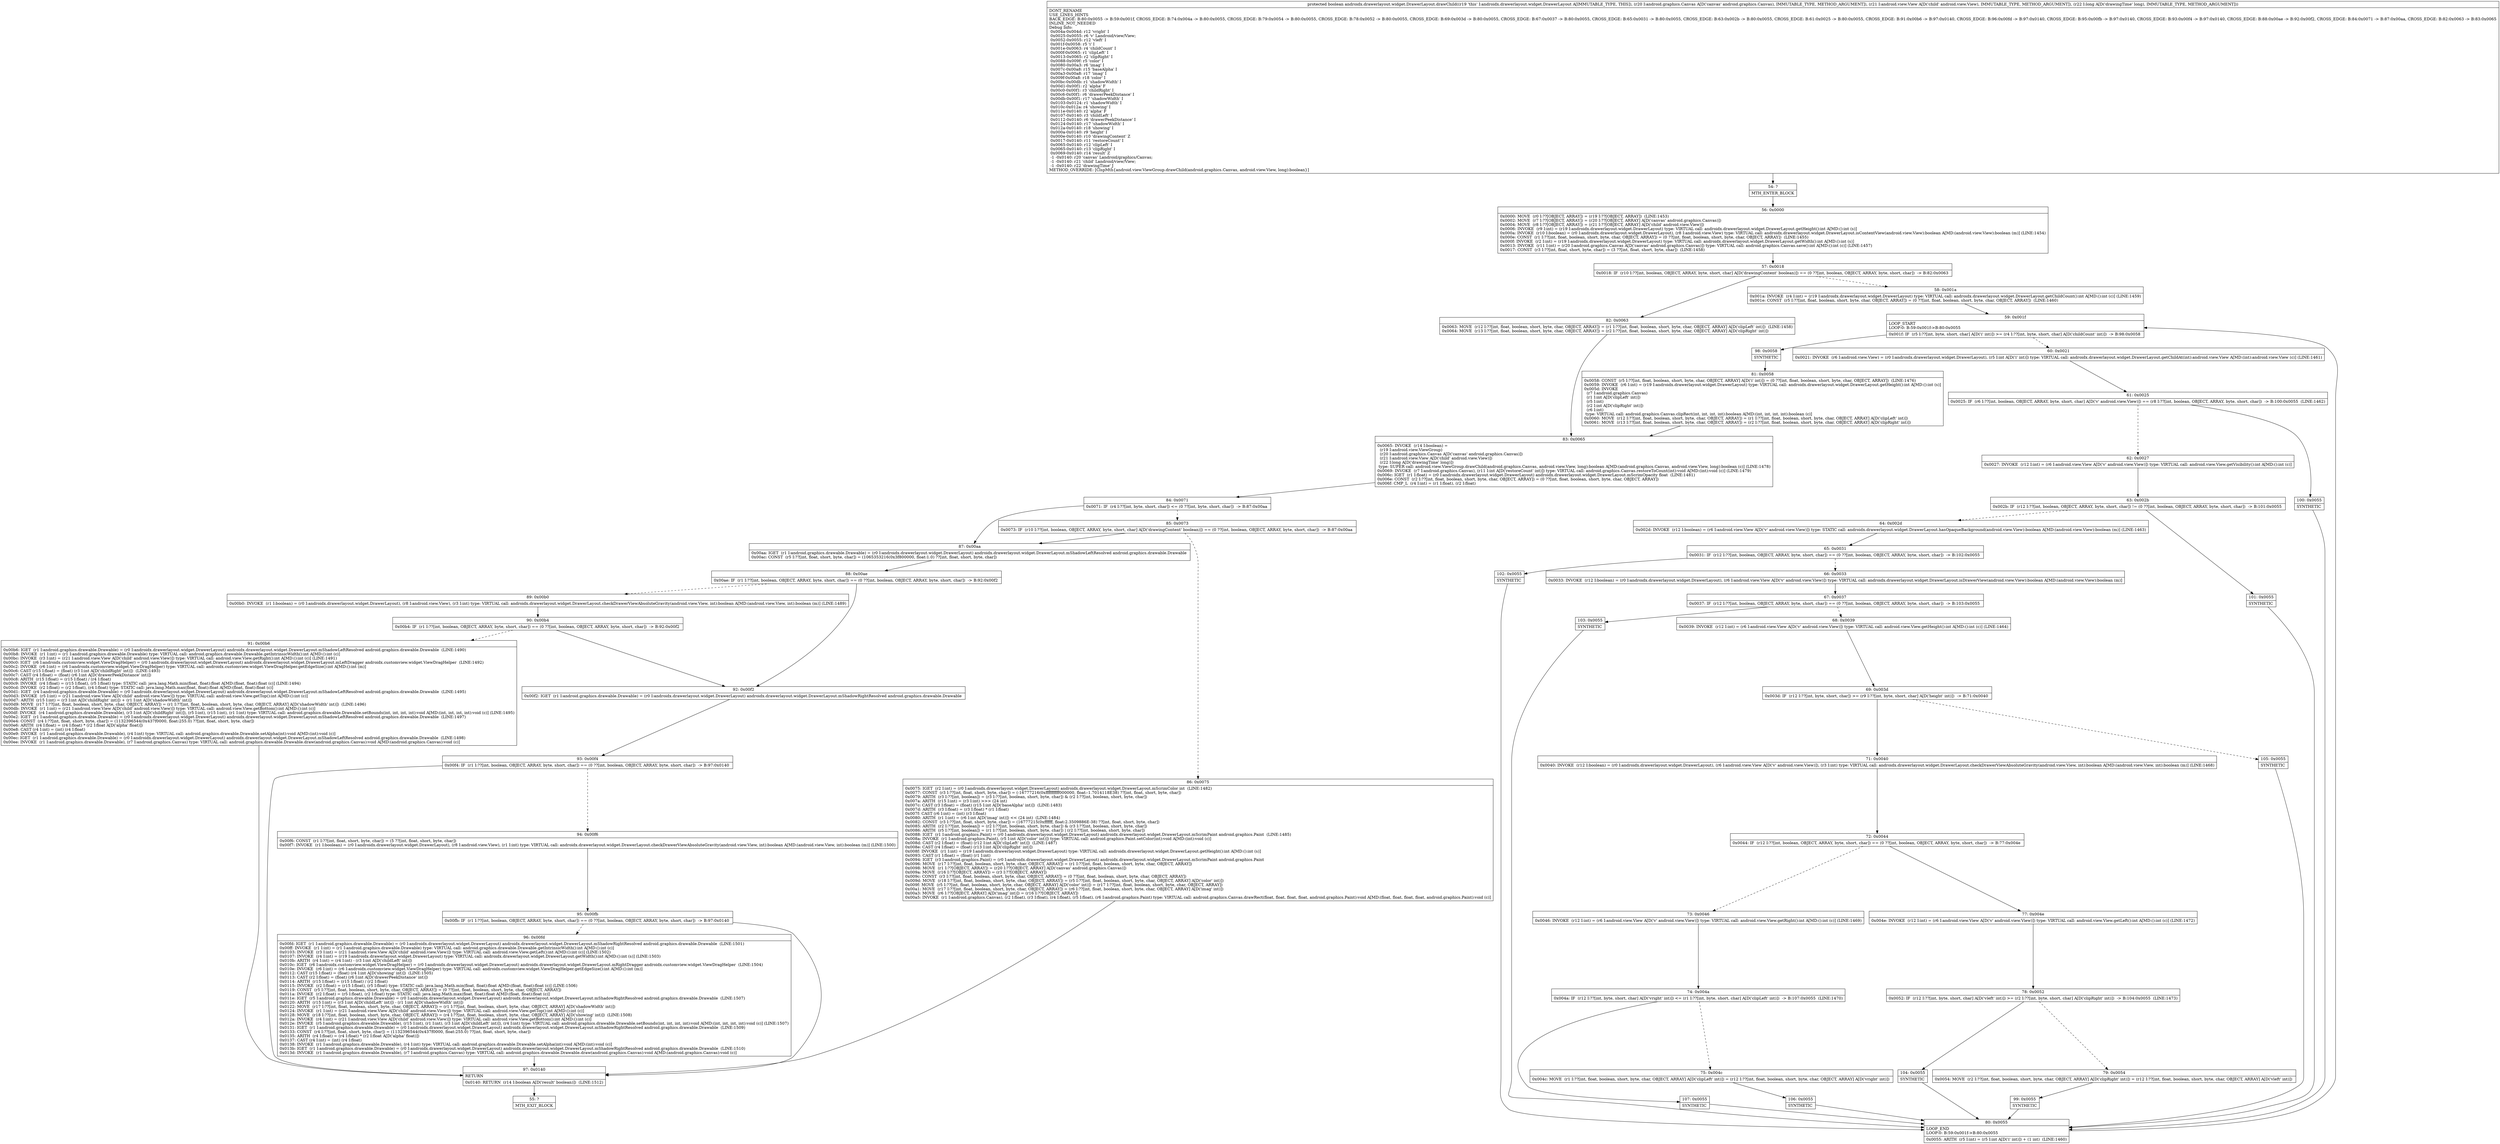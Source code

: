 digraph "CFG forandroidx.drawerlayout.widget.DrawerLayout.drawChild(Landroid\/graphics\/Canvas;Landroid\/view\/View;J)Z" {
Node_54 [shape=record,label="{54\:\ ?|MTH_ENTER_BLOCK\l}"];
Node_56 [shape=record,label="{56\:\ 0x0000|0x0000: MOVE  (r0 I:??[OBJECT, ARRAY]) = (r19 I:??[OBJECT, ARRAY])  (LINE:1453)\l0x0002: MOVE  (r7 I:??[OBJECT, ARRAY]) = (r20 I:??[OBJECT, ARRAY] A[D('canvas' android.graphics.Canvas)]) \l0x0004: MOVE  (r8 I:??[OBJECT, ARRAY]) = (r21 I:??[OBJECT, ARRAY] A[D('child' android.view.View)]) \l0x0006: INVOKE  (r9 I:int) = (r19 I:androidx.drawerlayout.widget.DrawerLayout) type: VIRTUAL call: androidx.drawerlayout.widget.DrawerLayout.getHeight():int A[MD:():int (s)]\l0x000a: INVOKE  (r10 I:boolean) = (r0 I:androidx.drawerlayout.widget.DrawerLayout), (r8 I:android.view.View) type: VIRTUAL call: androidx.drawerlayout.widget.DrawerLayout.isContentView(android.view.View):boolean A[MD:(android.view.View):boolean (m)] (LINE:1454)\l0x000e: CONST  (r1 I:??[int, float, boolean, short, byte, char, OBJECT, ARRAY]) = (0 ??[int, float, boolean, short, byte, char, OBJECT, ARRAY])  (LINE:1455)\l0x000f: INVOKE  (r2 I:int) = (r19 I:androidx.drawerlayout.widget.DrawerLayout) type: VIRTUAL call: androidx.drawerlayout.widget.DrawerLayout.getWidth():int A[MD:():int (s)]\l0x0013: INVOKE  (r11 I:int) = (r20 I:android.graphics.Canvas A[D('canvas' android.graphics.Canvas)]) type: VIRTUAL call: android.graphics.Canvas.save():int A[MD:():int (c)] (LINE:1457)\l0x0017: CONST  (r3 I:??[int, float, short, byte, char]) = (3 ??[int, float, short, byte, char])  (LINE:1458)\l}"];
Node_57 [shape=record,label="{57\:\ 0x0018|0x0018: IF  (r10 I:??[int, boolean, OBJECT, ARRAY, byte, short, char] A[D('drawingContent' boolean)]) == (0 ??[int, boolean, OBJECT, ARRAY, byte, short, char])  \-\> B:82:0x0063 \l}"];
Node_58 [shape=record,label="{58\:\ 0x001a|0x001a: INVOKE  (r4 I:int) = (r19 I:androidx.drawerlayout.widget.DrawerLayout) type: VIRTUAL call: androidx.drawerlayout.widget.DrawerLayout.getChildCount():int A[MD:():int (c)] (LINE:1459)\l0x001e: CONST  (r5 I:??[int, float, boolean, short, byte, char, OBJECT, ARRAY]) = (0 ??[int, float, boolean, short, byte, char, OBJECT, ARRAY])  (LINE:1460)\l}"];
Node_59 [shape=record,label="{59\:\ 0x001f|LOOP_START\lLOOP:0: B:59:0x001f\-\>B:80:0x0055\l|0x001f: IF  (r5 I:??[int, byte, short, char] A[D('i' int)]) \>= (r4 I:??[int, byte, short, char] A[D('childCount' int)])  \-\> B:98:0x0058 \l}"];
Node_60 [shape=record,label="{60\:\ 0x0021|0x0021: INVOKE  (r6 I:android.view.View) = (r0 I:androidx.drawerlayout.widget.DrawerLayout), (r5 I:int A[D('i' int)]) type: VIRTUAL call: androidx.drawerlayout.widget.DrawerLayout.getChildAt(int):android.view.View A[MD:(int):android.view.View (c)] (LINE:1461)\l}"];
Node_61 [shape=record,label="{61\:\ 0x0025|0x0025: IF  (r6 I:??[int, boolean, OBJECT, ARRAY, byte, short, char] A[D('v' android.view.View)]) == (r8 I:??[int, boolean, OBJECT, ARRAY, byte, short, char])  \-\> B:100:0x0055  (LINE:1462)\l}"];
Node_62 [shape=record,label="{62\:\ 0x0027|0x0027: INVOKE  (r12 I:int) = (r6 I:android.view.View A[D('v' android.view.View)]) type: VIRTUAL call: android.view.View.getVisibility():int A[MD:():int (c)]\l}"];
Node_63 [shape=record,label="{63\:\ 0x002b|0x002b: IF  (r12 I:??[int, boolean, OBJECT, ARRAY, byte, short, char]) != (0 ??[int, boolean, OBJECT, ARRAY, byte, short, char])  \-\> B:101:0x0055 \l}"];
Node_64 [shape=record,label="{64\:\ 0x002d|0x002d: INVOKE  (r12 I:boolean) = (r6 I:android.view.View A[D('v' android.view.View)]) type: STATIC call: androidx.drawerlayout.widget.DrawerLayout.hasOpaqueBackground(android.view.View):boolean A[MD:(android.view.View):boolean (m)] (LINE:1463)\l}"];
Node_65 [shape=record,label="{65\:\ 0x0031|0x0031: IF  (r12 I:??[int, boolean, OBJECT, ARRAY, byte, short, char]) == (0 ??[int, boolean, OBJECT, ARRAY, byte, short, char])  \-\> B:102:0x0055 \l}"];
Node_66 [shape=record,label="{66\:\ 0x0033|0x0033: INVOKE  (r12 I:boolean) = (r0 I:androidx.drawerlayout.widget.DrawerLayout), (r6 I:android.view.View A[D('v' android.view.View)]) type: VIRTUAL call: androidx.drawerlayout.widget.DrawerLayout.isDrawerView(android.view.View):boolean A[MD:(android.view.View):boolean (m)]\l}"];
Node_67 [shape=record,label="{67\:\ 0x0037|0x0037: IF  (r12 I:??[int, boolean, OBJECT, ARRAY, byte, short, char]) == (0 ??[int, boolean, OBJECT, ARRAY, byte, short, char])  \-\> B:103:0x0055 \l}"];
Node_68 [shape=record,label="{68\:\ 0x0039|0x0039: INVOKE  (r12 I:int) = (r6 I:android.view.View A[D('v' android.view.View)]) type: VIRTUAL call: android.view.View.getHeight():int A[MD:():int (c)] (LINE:1464)\l}"];
Node_69 [shape=record,label="{69\:\ 0x003d|0x003d: IF  (r12 I:??[int, byte, short, char]) \>= (r9 I:??[int, byte, short, char] A[D('height' int)])  \-\> B:71:0x0040 \l}"];
Node_71 [shape=record,label="{71\:\ 0x0040|0x0040: INVOKE  (r12 I:boolean) = (r0 I:androidx.drawerlayout.widget.DrawerLayout), (r6 I:android.view.View A[D('v' android.view.View)]), (r3 I:int) type: VIRTUAL call: androidx.drawerlayout.widget.DrawerLayout.checkDrawerViewAbsoluteGravity(android.view.View, int):boolean A[MD:(android.view.View, int):boolean (m)] (LINE:1468)\l}"];
Node_72 [shape=record,label="{72\:\ 0x0044|0x0044: IF  (r12 I:??[int, boolean, OBJECT, ARRAY, byte, short, char]) == (0 ??[int, boolean, OBJECT, ARRAY, byte, short, char])  \-\> B:77:0x004e \l}"];
Node_73 [shape=record,label="{73\:\ 0x0046|0x0046: INVOKE  (r12 I:int) = (r6 I:android.view.View A[D('v' android.view.View)]) type: VIRTUAL call: android.view.View.getRight():int A[MD:():int (c)] (LINE:1469)\l}"];
Node_74 [shape=record,label="{74\:\ 0x004a|0x004a: IF  (r12 I:??[int, byte, short, char] A[D('vright' int)]) \<= (r1 I:??[int, byte, short, char] A[D('clipLeft' int)])  \-\> B:107:0x0055  (LINE:1470)\l}"];
Node_75 [shape=record,label="{75\:\ 0x004c|0x004c: MOVE  (r1 I:??[int, float, boolean, short, byte, char, OBJECT, ARRAY] A[D('clipLeft' int)]) = (r12 I:??[int, float, boolean, short, byte, char, OBJECT, ARRAY] A[D('vright' int)]) \l}"];
Node_106 [shape=record,label="{106\:\ 0x0055|SYNTHETIC\l}"];
Node_80 [shape=record,label="{80\:\ 0x0055|LOOP_END\lLOOP:0: B:59:0x001f\-\>B:80:0x0055\l|0x0055: ARITH  (r5 I:int) = (r5 I:int A[D('i' int)]) + (1 int)  (LINE:1460)\l}"];
Node_107 [shape=record,label="{107\:\ 0x0055|SYNTHETIC\l}"];
Node_77 [shape=record,label="{77\:\ 0x004e|0x004e: INVOKE  (r12 I:int) = (r6 I:android.view.View A[D('v' android.view.View)]) type: VIRTUAL call: android.view.View.getLeft():int A[MD:():int (c)] (LINE:1472)\l}"];
Node_78 [shape=record,label="{78\:\ 0x0052|0x0052: IF  (r12 I:??[int, byte, short, char] A[D('vleft' int)]) \>= (r2 I:??[int, byte, short, char] A[D('clipRight' int)])  \-\> B:104:0x0055  (LINE:1473)\l}"];
Node_79 [shape=record,label="{79\:\ 0x0054|0x0054: MOVE  (r2 I:??[int, float, boolean, short, byte, char, OBJECT, ARRAY] A[D('clipRight' int)]) = (r12 I:??[int, float, boolean, short, byte, char, OBJECT, ARRAY] A[D('vleft' int)]) \l}"];
Node_99 [shape=record,label="{99\:\ 0x0055|SYNTHETIC\l}"];
Node_104 [shape=record,label="{104\:\ 0x0055|SYNTHETIC\l}"];
Node_105 [shape=record,label="{105\:\ 0x0055|SYNTHETIC\l}"];
Node_103 [shape=record,label="{103\:\ 0x0055|SYNTHETIC\l}"];
Node_102 [shape=record,label="{102\:\ 0x0055|SYNTHETIC\l}"];
Node_101 [shape=record,label="{101\:\ 0x0055|SYNTHETIC\l}"];
Node_100 [shape=record,label="{100\:\ 0x0055|SYNTHETIC\l}"];
Node_98 [shape=record,label="{98\:\ 0x0058|SYNTHETIC\l}"];
Node_81 [shape=record,label="{81\:\ 0x0058|0x0058: CONST  (r5 I:??[int, float, boolean, short, byte, char, OBJECT, ARRAY] A[D('i' int)]) = (0 ??[int, float, boolean, short, byte, char, OBJECT, ARRAY])  (LINE:1476)\l0x0059: INVOKE  (r6 I:int) = (r19 I:androidx.drawerlayout.widget.DrawerLayout) type: VIRTUAL call: androidx.drawerlayout.widget.DrawerLayout.getHeight():int A[MD:():int (s)]\l0x005d: INVOKE  \l  (r7 I:android.graphics.Canvas)\l  (r1 I:int A[D('clipLeft' int)])\l  (r5 I:int)\l  (r2 I:int A[D('clipRight' int)])\l  (r6 I:int)\l type: VIRTUAL call: android.graphics.Canvas.clipRect(int, int, int, int):boolean A[MD:(int, int, int, int):boolean (c)]\l0x0060: MOVE  (r12 I:??[int, float, boolean, short, byte, char, OBJECT, ARRAY]) = (r1 I:??[int, float, boolean, short, byte, char, OBJECT, ARRAY] A[D('clipLeft' int)]) \l0x0061: MOVE  (r13 I:??[int, float, boolean, short, byte, char, OBJECT, ARRAY]) = (r2 I:??[int, float, boolean, short, byte, char, OBJECT, ARRAY] A[D('clipRight' int)]) \l}"];
Node_83 [shape=record,label="{83\:\ 0x0065|0x0065: INVOKE  (r14 I:boolean) = \l  (r19 I:android.view.ViewGroup)\l  (r20 I:android.graphics.Canvas A[D('canvas' android.graphics.Canvas)])\l  (r21 I:android.view.View A[D('child' android.view.View)])\l  (r22 I:long A[D('drawingTime' long)])\l type: SUPER call: android.view.ViewGroup.drawChild(android.graphics.Canvas, android.view.View, long):boolean A[MD:(android.graphics.Canvas, android.view.View, long):boolean (c)] (LINE:1478)\l0x0069: INVOKE  (r7 I:android.graphics.Canvas), (r11 I:int A[D('restoreCount' int)]) type: VIRTUAL call: android.graphics.Canvas.restoreToCount(int):void A[MD:(int):void (c)] (LINE:1479)\l0x006c: IGET  (r1 I:float) = (r0 I:androidx.drawerlayout.widget.DrawerLayout) androidx.drawerlayout.widget.DrawerLayout.mScrimOpacity float  (LINE:1481)\l0x006e: CONST  (r2 I:??[int, float, boolean, short, byte, char, OBJECT, ARRAY]) = (0 ??[int, float, boolean, short, byte, char, OBJECT, ARRAY]) \l0x006f: CMP_L  (r4 I:int) = (r1 I:float), (r2 I:float) \l}"];
Node_84 [shape=record,label="{84\:\ 0x0071|0x0071: IF  (r4 I:??[int, byte, short, char]) \<= (0 ??[int, byte, short, char])  \-\> B:87:0x00aa \l}"];
Node_85 [shape=record,label="{85\:\ 0x0073|0x0073: IF  (r10 I:??[int, boolean, OBJECT, ARRAY, byte, short, char] A[D('drawingContent' boolean)]) == (0 ??[int, boolean, OBJECT, ARRAY, byte, short, char])  \-\> B:87:0x00aa \l}"];
Node_86 [shape=record,label="{86\:\ 0x0075|0x0075: IGET  (r2 I:int) = (r0 I:androidx.drawerlayout.widget.DrawerLayout) androidx.drawerlayout.widget.DrawerLayout.mScrimColor int  (LINE:1482)\l0x0077: CONST  (r3 I:??[int, float, short, byte, char]) = (\-16777216(0xffffffffff000000, float:\-1.7014118E38) ??[int, float, short, byte, char]) \l0x0079: ARITH  (r3 I:??[int, boolean]) = (r3 I:??[int, boolean, short, byte, char]) & (r2 I:??[int, boolean, short, byte, char]) \l0x007a: ARITH  (r15 I:int) = (r3 I:int) \>\>\> (24 int) \l0x007c: CAST (r3 I:float) = (float) (r15 I:int A[D('baseAlpha' int)])  (LINE:1483)\l0x007d: ARITH  (r3 I:float) = (r3 I:float) * (r1 I:float) \l0x007f: CAST (r6 I:int) = (int) (r3 I:float) \l0x0080: ARITH  (r1 I:int) = (r6 I:int A[D('imag' int)]) \<\< (24 int)  (LINE:1484)\l0x0082: CONST  (r3 I:??[int, float, short, byte, char]) = (16777215(0xffffff, float:2.3509886E\-38) ??[int, float, short, byte, char]) \l0x0085: ARITH  (r2 I:??[int, boolean]) = (r2 I:??[int, boolean, short, byte, char]) & (r3 I:??[int, boolean, short, byte, char]) \l0x0086: ARITH  (r5 I:??[int, boolean]) = (r1 I:??[int, boolean, short, byte, char]) \| (r2 I:??[int, boolean, short, byte, char]) \l0x0088: IGET  (r1 I:android.graphics.Paint) = (r0 I:androidx.drawerlayout.widget.DrawerLayout) androidx.drawerlayout.widget.DrawerLayout.mScrimPaint android.graphics.Paint  (LINE:1485)\l0x008a: INVOKE  (r1 I:android.graphics.Paint), (r5 I:int A[D('color' int)]) type: VIRTUAL call: android.graphics.Paint.setColor(int):void A[MD:(int):void (c)]\l0x008d: CAST (r2 I:float) = (float) (r12 I:int A[D('clipLeft' int)])  (LINE:1487)\l0x008e: CAST (r4 I:float) = (float) (r13 I:int A[D('clipRight' int)]) \l0x008f: INVOKE  (r1 I:int) = (r19 I:androidx.drawerlayout.widget.DrawerLayout) type: VIRTUAL call: androidx.drawerlayout.widget.DrawerLayout.getHeight():int A[MD:():int (s)]\l0x0093: CAST (r1 I:float) = (float) (r1 I:int) \l0x0094: IGET  (r3 I:android.graphics.Paint) = (r0 I:androidx.drawerlayout.widget.DrawerLayout) androidx.drawerlayout.widget.DrawerLayout.mScrimPaint android.graphics.Paint \l0x0096: MOVE  (r17 I:??[int, float, boolean, short, byte, char, OBJECT, ARRAY]) = (r1 I:??[int, float, boolean, short, byte, char, OBJECT, ARRAY]) \l0x0098: MOVE  (r1 I:??[OBJECT, ARRAY]) = (r20 I:??[OBJECT, ARRAY] A[D('canvas' android.graphics.Canvas)]) \l0x009a: MOVE  (r16 I:??[OBJECT, ARRAY]) = (r3 I:??[OBJECT, ARRAY]) \l0x009c: CONST  (r3 I:??[int, float, boolean, short, byte, char, OBJECT, ARRAY]) = (0 ??[int, float, boolean, short, byte, char, OBJECT, ARRAY]) \l0x009d: MOVE  (r18 I:??[int, float, boolean, short, byte, char, OBJECT, ARRAY]) = (r5 I:??[int, float, boolean, short, byte, char, OBJECT, ARRAY] A[D('color' int)]) \l0x009f: MOVE  (r5 I:??[int, float, boolean, short, byte, char, OBJECT, ARRAY] A[D('color' int)]) = (r17 I:??[int, float, boolean, short, byte, char, OBJECT, ARRAY]) \l0x00a1: MOVE  (r17 I:??[int, float, boolean, short, byte, char, OBJECT, ARRAY]) = (r6 I:??[int, float, boolean, short, byte, char, OBJECT, ARRAY] A[D('imag' int)]) \l0x00a3: MOVE  (r6 I:??[OBJECT, ARRAY] A[D('imag' int)]) = (r16 I:??[OBJECT, ARRAY]) \l0x00a5: INVOKE  (r1 I:android.graphics.Canvas), (r2 I:float), (r3 I:float), (r4 I:float), (r5 I:float), (r6 I:android.graphics.Paint) type: VIRTUAL call: android.graphics.Canvas.drawRect(float, float, float, float, android.graphics.Paint):void A[MD:(float, float, float, float, android.graphics.Paint):void (c)]\l}"];
Node_97 [shape=record,label="{97\:\ 0x0140|RETURN\l|0x0140: RETURN  (r14 I:boolean A[D('result' boolean)])  (LINE:1512)\l}"];
Node_55 [shape=record,label="{55\:\ ?|MTH_EXIT_BLOCK\l}"];
Node_87 [shape=record,label="{87\:\ 0x00aa|0x00aa: IGET  (r1 I:android.graphics.drawable.Drawable) = (r0 I:androidx.drawerlayout.widget.DrawerLayout) androidx.drawerlayout.widget.DrawerLayout.mShadowLeftResolved android.graphics.drawable.Drawable \l0x00ac: CONST  (r5 I:??[int, float, short, byte, char]) = (1065353216(0x3f800000, float:1.0) ??[int, float, short, byte, char]) \l}"];
Node_88 [shape=record,label="{88\:\ 0x00ae|0x00ae: IF  (r1 I:??[int, boolean, OBJECT, ARRAY, byte, short, char]) == (0 ??[int, boolean, OBJECT, ARRAY, byte, short, char])  \-\> B:92:0x00f2 \l}"];
Node_89 [shape=record,label="{89\:\ 0x00b0|0x00b0: INVOKE  (r1 I:boolean) = (r0 I:androidx.drawerlayout.widget.DrawerLayout), (r8 I:android.view.View), (r3 I:int) type: VIRTUAL call: androidx.drawerlayout.widget.DrawerLayout.checkDrawerViewAbsoluteGravity(android.view.View, int):boolean A[MD:(android.view.View, int):boolean (m)] (LINE:1489)\l}"];
Node_90 [shape=record,label="{90\:\ 0x00b4|0x00b4: IF  (r1 I:??[int, boolean, OBJECT, ARRAY, byte, short, char]) == (0 ??[int, boolean, OBJECT, ARRAY, byte, short, char])  \-\> B:92:0x00f2 \l}"];
Node_91 [shape=record,label="{91\:\ 0x00b6|0x00b6: IGET  (r1 I:android.graphics.drawable.Drawable) = (r0 I:androidx.drawerlayout.widget.DrawerLayout) androidx.drawerlayout.widget.DrawerLayout.mShadowLeftResolved android.graphics.drawable.Drawable  (LINE:1490)\l0x00b8: INVOKE  (r1 I:int) = (r1 I:android.graphics.drawable.Drawable) type: VIRTUAL call: android.graphics.drawable.Drawable.getIntrinsicWidth():int A[MD:():int (c)]\l0x00bc: INVOKE  (r3 I:int) = (r21 I:android.view.View A[D('child' android.view.View)]) type: VIRTUAL call: android.view.View.getRight():int A[MD:():int (c)] (LINE:1491)\l0x00c0: IGET  (r6 I:androidx.customview.widget.ViewDragHelper) = (r0 I:androidx.drawerlayout.widget.DrawerLayout) androidx.drawerlayout.widget.DrawerLayout.mLeftDragger androidx.customview.widget.ViewDragHelper  (LINE:1492)\l0x00c2: INVOKE  (r6 I:int) = (r6 I:androidx.customview.widget.ViewDragHelper) type: VIRTUAL call: androidx.customview.widget.ViewDragHelper.getEdgeSize():int A[MD:():int (m)]\l0x00c6: CAST (r15 I:float) = (float) (r3 I:int A[D('childRight' int)])  (LINE:1493)\l0x00c7: CAST (r4 I:float) = (float) (r6 I:int A[D('drawerPeekDistance' int)]) \l0x00c8: ARITH  (r15 I:float) = (r15 I:float) \/ (r4 I:float) \l0x00c9: INVOKE  (r4 I:float) = (r15 I:float), (r5 I:float) type: STATIC call: java.lang.Math.min(float, float):float A[MD:(float, float):float (c)] (LINE:1494)\l0x00cd: INVOKE  (r2 I:float) = (r2 I:float), (r4 I:float) type: STATIC call: java.lang.Math.max(float, float):float A[MD:(float, float):float (c)]\l0x00d1: IGET  (r4 I:android.graphics.drawable.Drawable) = (r0 I:androidx.drawerlayout.widget.DrawerLayout) androidx.drawerlayout.widget.DrawerLayout.mShadowLeftResolved android.graphics.drawable.Drawable  (LINE:1495)\l0x00d3: INVOKE  (r5 I:int) = (r21 I:android.view.View A[D('child' android.view.View)]) type: VIRTUAL call: android.view.View.getTop():int A[MD:():int (c)]\l0x00d7: ARITH  (r15 I:int) = (r3 I:int A[D('childRight' int)]) + (r1 I:int A[D('shadowWidth' int)]) \l0x00d9: MOVE  (r17 I:??[int, float, boolean, short, byte, char, OBJECT, ARRAY]) = (r1 I:??[int, float, boolean, short, byte, char, OBJECT, ARRAY] A[D('shadowWidth' int)])  (LINE:1496)\l0x00db: INVOKE  (r1 I:int) = (r21 I:android.view.View A[D('child' android.view.View)]) type: VIRTUAL call: android.view.View.getBottom():int A[MD:():int (c)]\l0x00df: INVOKE  (r4 I:android.graphics.drawable.Drawable), (r3 I:int A[D('childRight' int)]), (r5 I:int), (r15 I:int), (r1 I:int) type: VIRTUAL call: android.graphics.drawable.Drawable.setBounds(int, int, int, int):void A[MD:(int, int, int, int):void (c)] (LINE:1495)\l0x00e2: IGET  (r1 I:android.graphics.drawable.Drawable) = (r0 I:androidx.drawerlayout.widget.DrawerLayout) androidx.drawerlayout.widget.DrawerLayout.mShadowLeftResolved android.graphics.drawable.Drawable  (LINE:1497)\l0x00e4: CONST  (r4 I:??[int, float, short, byte, char]) = (1132396544(0x437f0000, float:255.0) ??[int, float, short, byte, char]) \l0x00e6: ARITH  (r4 I:float) = (r4 I:float) * (r2 I:float A[D('alpha' float)]) \l0x00e8: CAST (r4 I:int) = (int) (r4 I:float) \l0x00e9: INVOKE  (r1 I:android.graphics.drawable.Drawable), (r4 I:int) type: VIRTUAL call: android.graphics.drawable.Drawable.setAlpha(int):void A[MD:(int):void (c)]\l0x00ec: IGET  (r1 I:android.graphics.drawable.Drawable) = (r0 I:androidx.drawerlayout.widget.DrawerLayout) androidx.drawerlayout.widget.DrawerLayout.mShadowLeftResolved android.graphics.drawable.Drawable  (LINE:1498)\l0x00ee: INVOKE  (r1 I:android.graphics.drawable.Drawable), (r7 I:android.graphics.Canvas) type: VIRTUAL call: android.graphics.drawable.Drawable.draw(android.graphics.Canvas):void A[MD:(android.graphics.Canvas):void (c)]\l}"];
Node_92 [shape=record,label="{92\:\ 0x00f2|0x00f2: IGET  (r1 I:android.graphics.drawable.Drawable) = (r0 I:androidx.drawerlayout.widget.DrawerLayout) androidx.drawerlayout.widget.DrawerLayout.mShadowRightResolved android.graphics.drawable.Drawable \l}"];
Node_93 [shape=record,label="{93\:\ 0x00f4|0x00f4: IF  (r1 I:??[int, boolean, OBJECT, ARRAY, byte, short, char]) == (0 ??[int, boolean, OBJECT, ARRAY, byte, short, char])  \-\> B:97:0x0140 \l}"];
Node_94 [shape=record,label="{94\:\ 0x00f6|0x00f6: CONST  (r1 I:??[int, float, short, byte, char]) = (5 ??[int, float, short, byte, char]) \l0x00f7: INVOKE  (r1 I:boolean) = (r0 I:androidx.drawerlayout.widget.DrawerLayout), (r8 I:android.view.View), (r1 I:int) type: VIRTUAL call: androidx.drawerlayout.widget.DrawerLayout.checkDrawerViewAbsoluteGravity(android.view.View, int):boolean A[MD:(android.view.View, int):boolean (m)] (LINE:1500)\l}"];
Node_95 [shape=record,label="{95\:\ 0x00fb|0x00fb: IF  (r1 I:??[int, boolean, OBJECT, ARRAY, byte, short, char]) == (0 ??[int, boolean, OBJECT, ARRAY, byte, short, char])  \-\> B:97:0x0140 \l}"];
Node_96 [shape=record,label="{96\:\ 0x00fd|0x00fd: IGET  (r1 I:android.graphics.drawable.Drawable) = (r0 I:androidx.drawerlayout.widget.DrawerLayout) androidx.drawerlayout.widget.DrawerLayout.mShadowRightResolved android.graphics.drawable.Drawable  (LINE:1501)\l0x00ff: INVOKE  (r1 I:int) = (r1 I:android.graphics.drawable.Drawable) type: VIRTUAL call: android.graphics.drawable.Drawable.getIntrinsicWidth():int A[MD:():int (c)]\l0x0103: INVOKE  (r3 I:int) = (r21 I:android.view.View A[D('child' android.view.View)]) type: VIRTUAL call: android.view.View.getLeft():int A[MD:():int (c)] (LINE:1502)\l0x0107: INVOKE  (r4 I:int) = (r19 I:androidx.drawerlayout.widget.DrawerLayout) type: VIRTUAL call: androidx.drawerlayout.widget.DrawerLayout.getWidth():int A[MD:():int (s)] (LINE:1503)\l0x010b: ARITH  (r4 I:int) = (r4 I:int) \- (r3 I:int A[D('childLeft' int)]) \l0x010c: IGET  (r6 I:androidx.customview.widget.ViewDragHelper) = (r0 I:androidx.drawerlayout.widget.DrawerLayout) androidx.drawerlayout.widget.DrawerLayout.mRightDragger androidx.customview.widget.ViewDragHelper  (LINE:1504)\l0x010e: INVOKE  (r6 I:int) = (r6 I:androidx.customview.widget.ViewDragHelper) type: VIRTUAL call: androidx.customview.widget.ViewDragHelper.getEdgeSize():int A[MD:():int (m)]\l0x0112: CAST (r15 I:float) = (float) (r4 I:int A[D('showing' int)])  (LINE:1505)\l0x0113: CAST (r2 I:float) = (float) (r6 I:int A[D('drawerPeekDistance' int)]) \l0x0114: ARITH  (r15 I:float) = (r15 I:float) \/ (r2 I:float) \l0x0115: INVOKE  (r2 I:float) = (r15 I:float), (r5 I:float) type: STATIC call: java.lang.Math.min(float, float):float A[MD:(float, float):float (c)] (LINE:1506)\l0x0119: CONST  (r5 I:??[int, float, boolean, short, byte, char, OBJECT, ARRAY]) = (0 ??[int, float, boolean, short, byte, char, OBJECT, ARRAY]) \l0x011a: INVOKE  (r2 I:float) = (r5 I:float), (r2 I:float) type: STATIC call: java.lang.Math.max(float, float):float A[MD:(float, float):float (c)]\l0x011e: IGET  (r5 I:android.graphics.drawable.Drawable) = (r0 I:androidx.drawerlayout.widget.DrawerLayout) androidx.drawerlayout.widget.DrawerLayout.mShadowRightResolved android.graphics.drawable.Drawable  (LINE:1507)\l0x0120: ARITH  (r15 I:int) = (r3 I:int A[D('childLeft' int)]) \- (r1 I:int A[D('shadowWidth' int)]) \l0x0122: MOVE  (r17 I:??[int, float, boolean, short, byte, char, OBJECT, ARRAY]) = (r1 I:??[int, float, boolean, short, byte, char, OBJECT, ARRAY] A[D('shadowWidth' int)]) \l0x0124: INVOKE  (r1 I:int) = (r21 I:android.view.View A[D('child' android.view.View)]) type: VIRTUAL call: android.view.View.getTop():int A[MD:():int (c)]\l0x0128: MOVE  (r18 I:??[int, float, boolean, short, byte, char, OBJECT, ARRAY]) = (r4 I:??[int, float, boolean, short, byte, char, OBJECT, ARRAY] A[D('showing' int)])  (LINE:1508)\l0x012a: INVOKE  (r4 I:int) = (r21 I:android.view.View A[D('child' android.view.View)]) type: VIRTUAL call: android.view.View.getBottom():int A[MD:():int (c)]\l0x012e: INVOKE  (r5 I:android.graphics.drawable.Drawable), (r15 I:int), (r1 I:int), (r3 I:int A[D('childLeft' int)]), (r4 I:int) type: VIRTUAL call: android.graphics.drawable.Drawable.setBounds(int, int, int, int):void A[MD:(int, int, int, int):void (c)] (LINE:1507)\l0x0131: IGET  (r1 I:android.graphics.drawable.Drawable) = (r0 I:androidx.drawerlayout.widget.DrawerLayout) androidx.drawerlayout.widget.DrawerLayout.mShadowRightResolved android.graphics.drawable.Drawable  (LINE:1509)\l0x0133: CONST  (r4 I:??[int, float, short, byte, char]) = (1132396544(0x437f0000, float:255.0) ??[int, float, short, byte, char]) \l0x0135: ARITH  (r4 I:float) = (r4 I:float) * (r2 I:float A[D('alpha' float)]) \l0x0137: CAST (r4 I:int) = (int) (r4 I:float) \l0x0138: INVOKE  (r1 I:android.graphics.drawable.Drawable), (r4 I:int) type: VIRTUAL call: android.graphics.drawable.Drawable.setAlpha(int):void A[MD:(int):void (c)]\l0x013b: IGET  (r1 I:android.graphics.drawable.Drawable) = (r0 I:androidx.drawerlayout.widget.DrawerLayout) androidx.drawerlayout.widget.DrawerLayout.mShadowRightResolved android.graphics.drawable.Drawable  (LINE:1510)\l0x013d: INVOKE  (r1 I:android.graphics.drawable.Drawable), (r7 I:android.graphics.Canvas) type: VIRTUAL call: android.graphics.drawable.Drawable.draw(android.graphics.Canvas):void A[MD:(android.graphics.Canvas):void (c)]\l}"];
Node_82 [shape=record,label="{82\:\ 0x0063|0x0063: MOVE  (r12 I:??[int, float, boolean, short, byte, char, OBJECT, ARRAY]) = (r1 I:??[int, float, boolean, short, byte, char, OBJECT, ARRAY] A[D('clipLeft' int)])  (LINE:1458)\l0x0064: MOVE  (r13 I:??[int, float, boolean, short, byte, char, OBJECT, ARRAY]) = (r2 I:??[int, float, boolean, short, byte, char, OBJECT, ARRAY] A[D('clipRight' int)]) \l}"];
MethodNode[shape=record,label="{protected boolean androidx.drawerlayout.widget.DrawerLayout.drawChild((r19 'this' I:androidx.drawerlayout.widget.DrawerLayout A[IMMUTABLE_TYPE, THIS]), (r20 I:android.graphics.Canvas A[D('canvas' android.graphics.Canvas), IMMUTABLE_TYPE, METHOD_ARGUMENT]), (r21 I:android.view.View A[D('child' android.view.View), IMMUTABLE_TYPE, METHOD_ARGUMENT]), (r22 I:long A[D('drawingTime' long), IMMUTABLE_TYPE, METHOD_ARGUMENT]))  | DONT_RENAME\lUSE_LINES_HINTS\lBACK_EDGE: B:80:0x0055 \-\> B:59:0x001f, CROSS_EDGE: B:74:0x004a \-\> B:80:0x0055, CROSS_EDGE: B:79:0x0054 \-\> B:80:0x0055, CROSS_EDGE: B:78:0x0052 \-\> B:80:0x0055, CROSS_EDGE: B:69:0x003d \-\> B:80:0x0055, CROSS_EDGE: B:67:0x0037 \-\> B:80:0x0055, CROSS_EDGE: B:65:0x0031 \-\> B:80:0x0055, CROSS_EDGE: B:63:0x002b \-\> B:80:0x0055, CROSS_EDGE: B:61:0x0025 \-\> B:80:0x0055, CROSS_EDGE: B:91:0x00b6 \-\> B:97:0x0140, CROSS_EDGE: B:96:0x00fd \-\> B:97:0x0140, CROSS_EDGE: B:95:0x00fb \-\> B:97:0x0140, CROSS_EDGE: B:93:0x00f4 \-\> B:97:0x0140, CROSS_EDGE: B:88:0x00ae \-\> B:92:0x00f2, CROSS_EDGE: B:84:0x0071 \-\> B:87:0x00aa, CROSS_EDGE: B:82:0x0063 \-\> B:83:0x0065\lINLINE_NOT_NEEDED\lDebug Info:\l  0x004a\-0x004d: r12 'vright' I\l  0x0025\-0x0055: r6 'v' Landroid\/view\/View;\l  0x0052\-0x0055: r12 'vleft' I\l  0x001f\-0x0058: r5 'i' I\l  0x001e\-0x0063: r4 'childCount' I\l  0x000f\-0x0065: r1 'clipLeft' I\l  0x0013\-0x0065: r2 'clipRight' I\l  0x0088\-0x009f: r5 'color' I\l  0x0080\-0x00a3: r6 'imag' I\l  0x007c\-0x00a8: r15 'baseAlpha' I\l  0x00a3\-0x00a8: r17 'imag' I\l  0x009f\-0x00a8: r18 'color' I\l  0x00bc\-0x00db: r1 'shadowWidth' I\l  0x00d1\-0x00f1: r2 'alpha' F\l  0x00c0\-0x00f1: r3 'childRight' I\l  0x00c6\-0x00f1: r6 'drawerPeekDistance' I\l  0x00db\-0x00f1: r17 'shadowWidth' I\l  0x0103\-0x0124: r1 'shadowWidth' I\l  0x010c\-0x012a: r4 'showing' I\l  0x011e\-0x0140: r2 'alpha' F\l  0x0107\-0x0140: r3 'childLeft' I\l  0x0112\-0x0140: r6 'drawerPeekDistance' I\l  0x0124\-0x0140: r17 'shadowWidth' I\l  0x012a\-0x0140: r18 'showing' I\l  0x000a\-0x0140: r9 'height' I\l  0x000e\-0x0140: r10 'drawingContent' Z\l  0x0017\-0x0140: r11 'restoreCount' I\l  0x0065\-0x0140: r12 'clipLeft' I\l  0x0065\-0x0140: r13 'clipRight' I\l  0x0069\-0x0140: r14 'result' Z\l  \-1 \-0x0140: r20 'canvas' Landroid\/graphics\/Canvas;\l  \-1 \-0x0140: r21 'child' Landroid\/view\/View;\l  \-1 \-0x0140: r22 'drawingTime' J\lMETHOD_OVERRIDE: [ClspMth\{android.view.ViewGroup.drawChild(android.graphics.Canvas, android.view.View, long):boolean\}]\l}"];
MethodNode -> Node_54;Node_54 -> Node_56;
Node_56 -> Node_57;
Node_57 -> Node_58[style=dashed];
Node_57 -> Node_82;
Node_58 -> Node_59;
Node_59 -> Node_60[style=dashed];
Node_59 -> Node_98;
Node_60 -> Node_61;
Node_61 -> Node_62[style=dashed];
Node_61 -> Node_100;
Node_62 -> Node_63;
Node_63 -> Node_64[style=dashed];
Node_63 -> Node_101;
Node_64 -> Node_65;
Node_65 -> Node_66[style=dashed];
Node_65 -> Node_102;
Node_66 -> Node_67;
Node_67 -> Node_68[style=dashed];
Node_67 -> Node_103;
Node_68 -> Node_69;
Node_69 -> Node_71;
Node_69 -> Node_105[style=dashed];
Node_71 -> Node_72;
Node_72 -> Node_73[style=dashed];
Node_72 -> Node_77;
Node_73 -> Node_74;
Node_74 -> Node_75[style=dashed];
Node_74 -> Node_107;
Node_75 -> Node_106;
Node_106 -> Node_80;
Node_80 -> Node_59;
Node_107 -> Node_80;
Node_77 -> Node_78;
Node_78 -> Node_79[style=dashed];
Node_78 -> Node_104;
Node_79 -> Node_99;
Node_99 -> Node_80;
Node_104 -> Node_80;
Node_105 -> Node_80;
Node_103 -> Node_80;
Node_102 -> Node_80;
Node_101 -> Node_80;
Node_100 -> Node_80;
Node_98 -> Node_81;
Node_81 -> Node_83;
Node_83 -> Node_84;
Node_84 -> Node_85[style=dashed];
Node_84 -> Node_87;
Node_85 -> Node_86[style=dashed];
Node_85 -> Node_87;
Node_86 -> Node_97;
Node_97 -> Node_55;
Node_87 -> Node_88;
Node_88 -> Node_89[style=dashed];
Node_88 -> Node_92;
Node_89 -> Node_90;
Node_90 -> Node_91[style=dashed];
Node_90 -> Node_92;
Node_91 -> Node_97;
Node_92 -> Node_93;
Node_93 -> Node_94[style=dashed];
Node_93 -> Node_97;
Node_94 -> Node_95;
Node_95 -> Node_96[style=dashed];
Node_95 -> Node_97;
Node_96 -> Node_97;
Node_82 -> Node_83;
}

